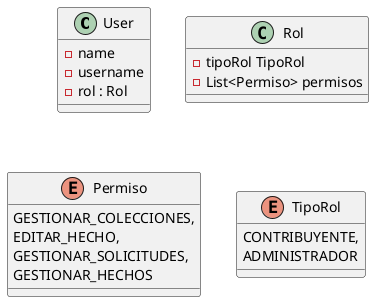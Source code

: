 @startuml
class User {
  -name
  -username
  -rol : Rol
}

class Rol {
  -tipoRol TipoRol
  -List<Permiso> permisos
}

enum Permiso {
  GESTIONAR_COLECCIONES,
    EDITAR_HECHO,
    GESTIONAR_SOLICITUDES,
    GESTIONAR_HECHOS
}

enum TipoRol {
  CONTRIBUYENTE,
  ADMINISTRADOR
}
@enduml